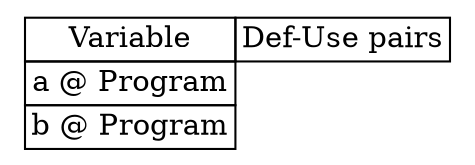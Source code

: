 digraph structs {
node [shape="plaintext"]
struct1 [label=<
<TABLE BORDER="0" CELLBORDER="1" CELLSPACING="0">
<tr><td>Variable</td><td COLSPAN="0">Def-Use pairs</td></tr><tr><td>a @ Program</td></tr>
<tr><td>b @ Program</td></tr>
</TABLE>
>];
}